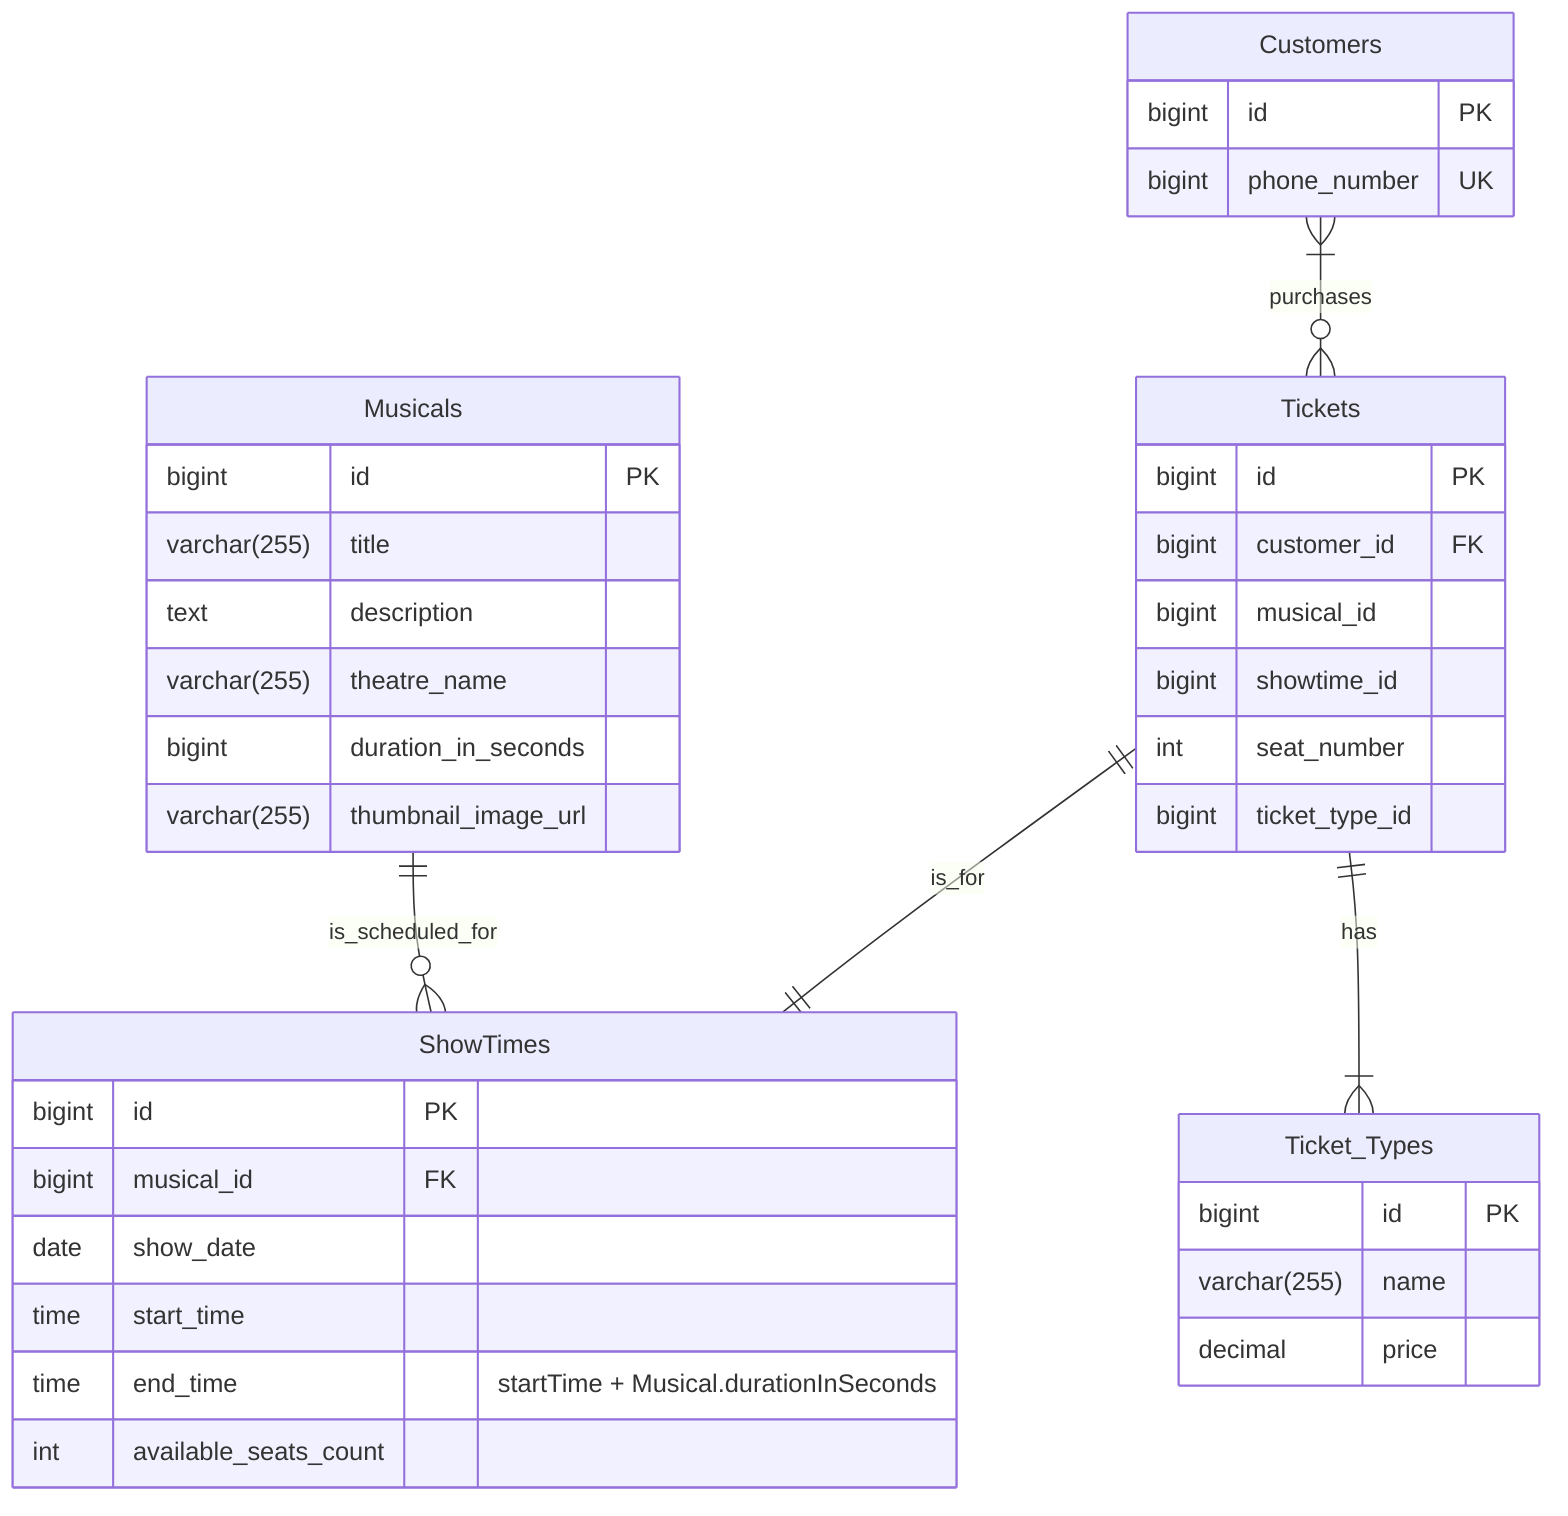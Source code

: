 erDiagram
    Customers {
        bigint id PK
        bigint phone_number UK
    }
    Musicals {
        bigint id PK
        varchar(255) title
        text description
        varchar(255) theatre_name
        bigint duration_in_seconds
        varchar(255) thumbnail_image_url
    }
    ShowTimes {
        bigint id PK
        bigint musical_id FK
        date show_date
        time start_time
        time end_time "startTime + Musical.durationInSeconds"
        int available_seats_count
    }
    Ticket_Types {
        bigint id PK
        varchar(255) name
        decimal price
    }
    Tickets {
        bigint id PK
        bigint customer_id FK
        bigint musical_id
        bigint showtime_id
        int seat_number
        bigint ticket_type_id
    }

    Musicals ||--o{ ShowTimes : is_scheduled_for

    Customers }|--o{ Tickets : purchases
    Tickets ||--|| ShowTimes : is_for
    Tickets ||--|{ Ticket_Types : has